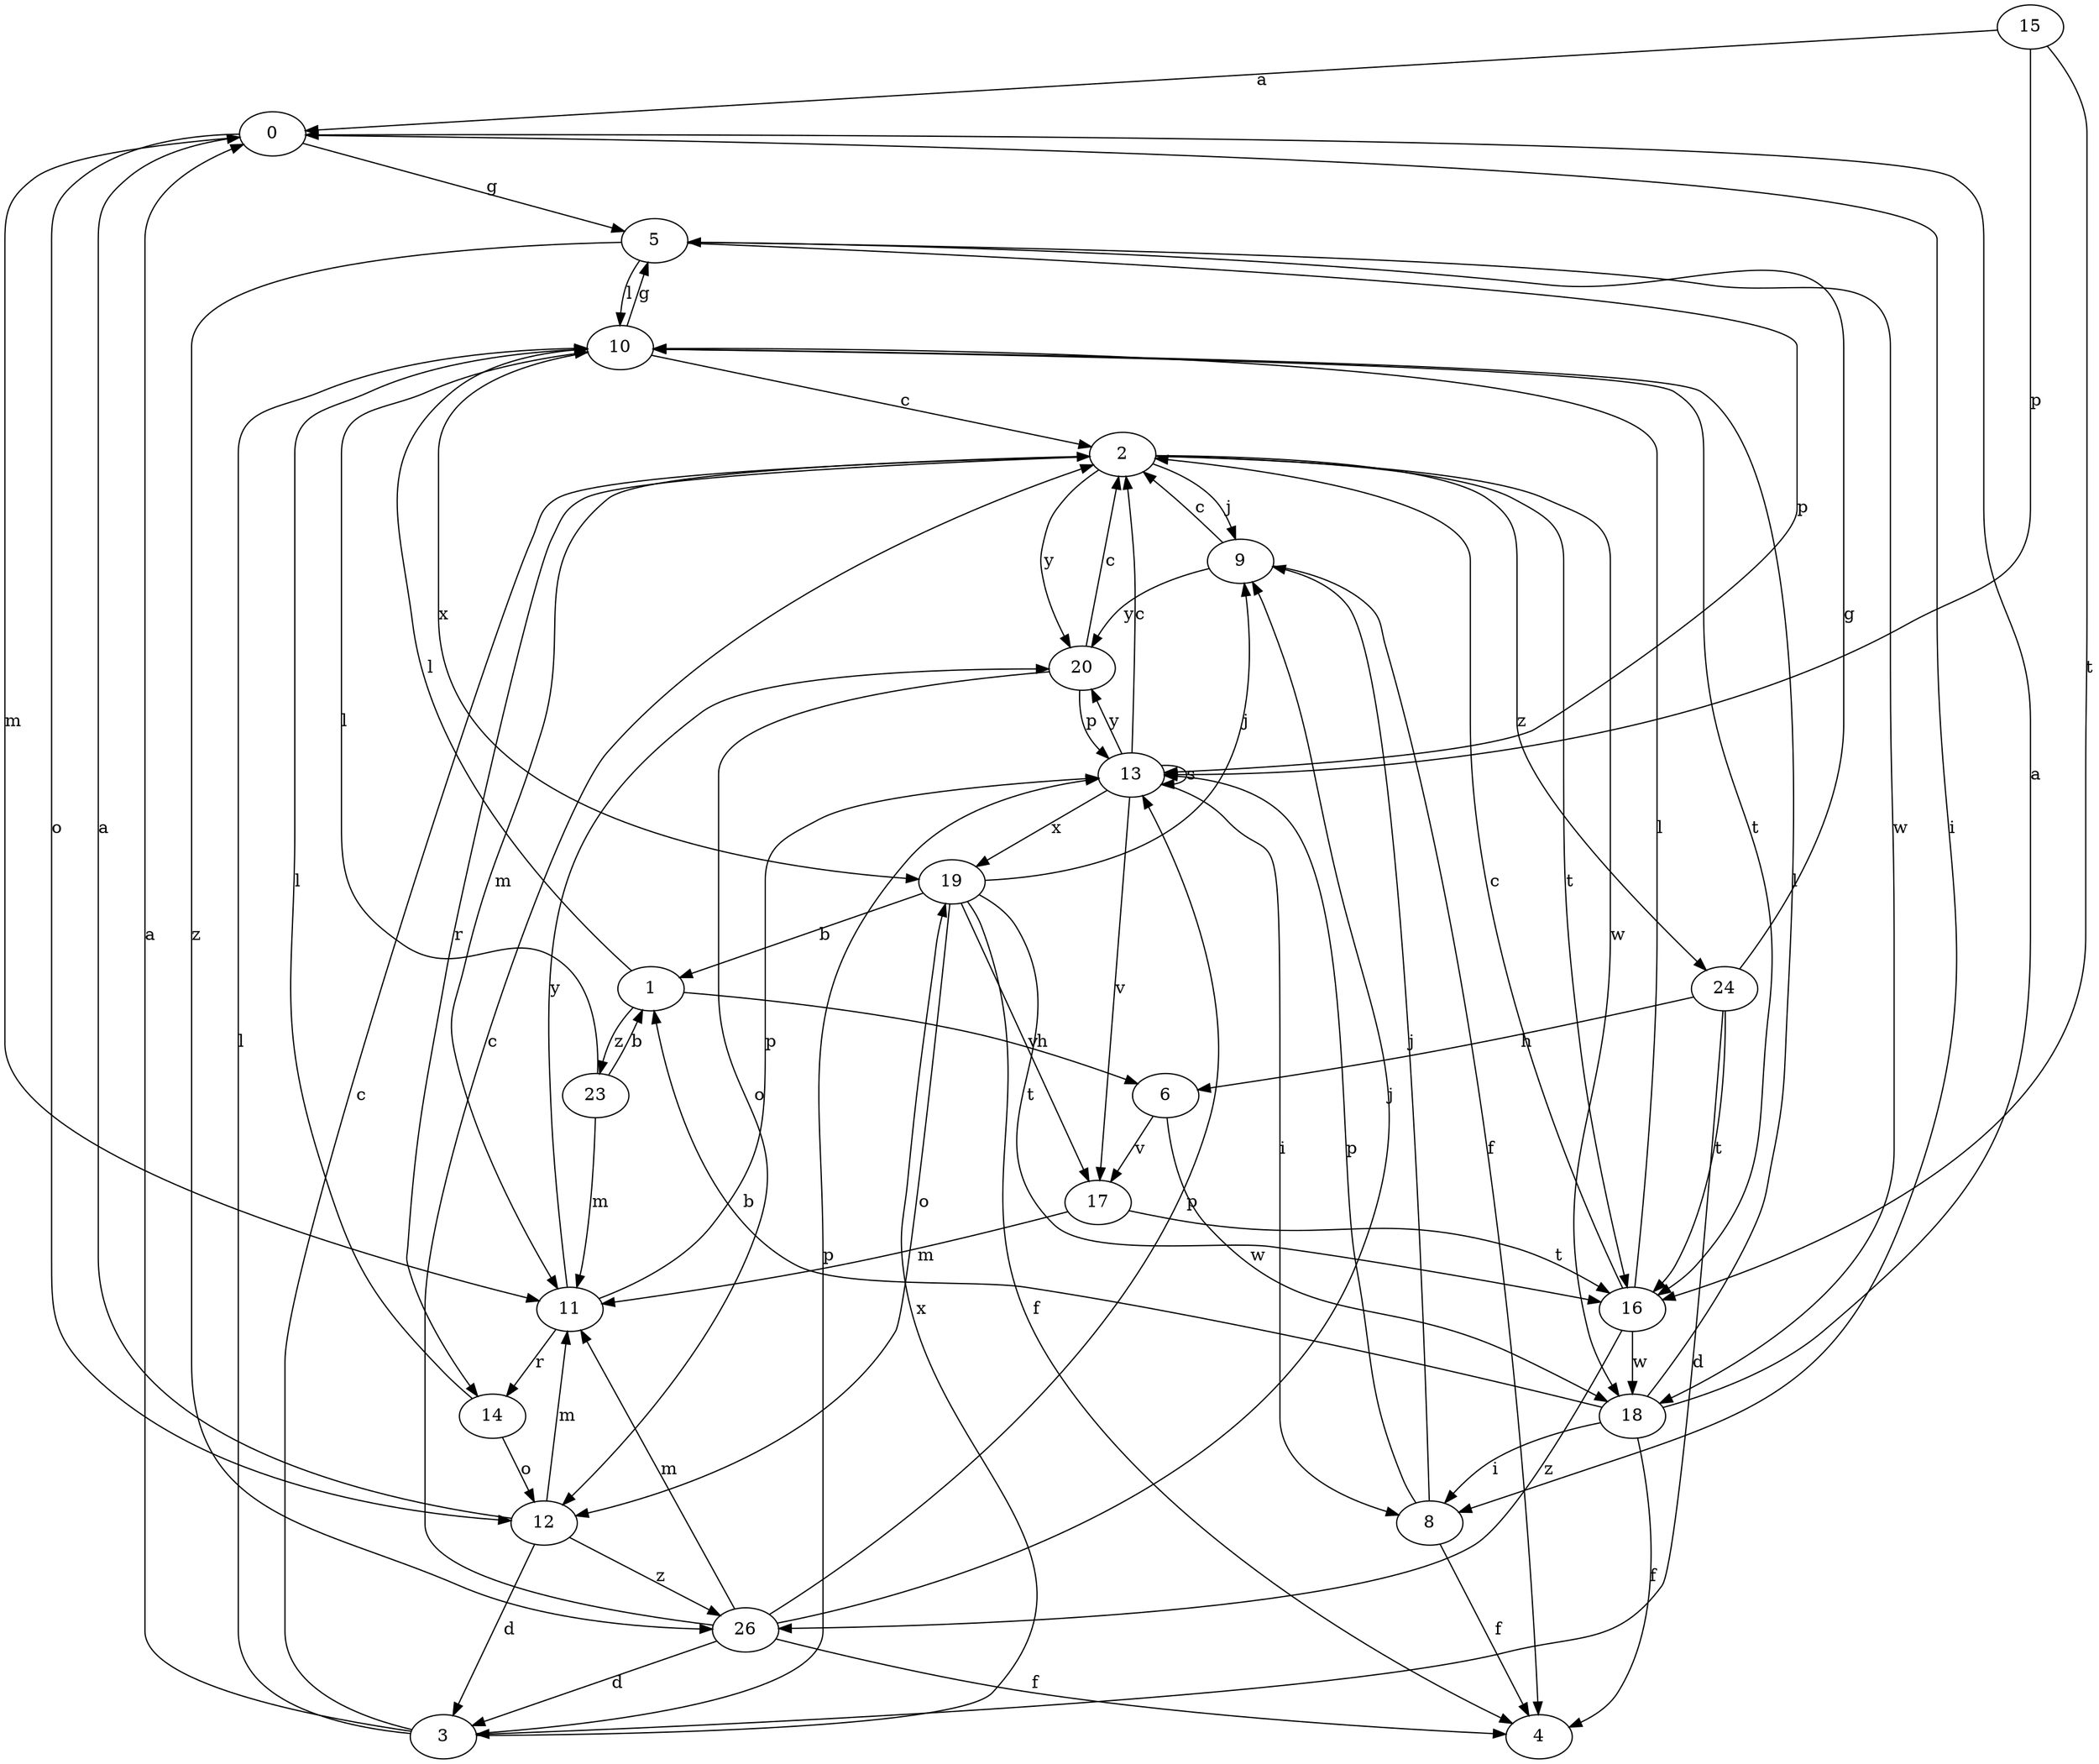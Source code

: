 digraph  {
0;
1;
2;
3;
4;
5;
6;
8;
9;
10;
11;
12;
13;
14;
15;
16;
17;
18;
19;
20;
23;
24;
26;
0 -> 5  [label=g];
0 -> 8  [label=i];
0 -> 11  [label=m];
0 -> 12  [label=o];
1 -> 6  [label=h];
1 -> 10  [label=l];
1 -> 23  [label=z];
2 -> 9  [label=j];
2 -> 11  [label=m];
2 -> 14  [label=r];
2 -> 16  [label=t];
2 -> 18  [label=w];
2 -> 20  [label=y];
2 -> 24  [label=z];
3 -> 0  [label=a];
3 -> 2  [label=c];
3 -> 10  [label=l];
3 -> 13  [label=p];
3 -> 19  [label=x];
5 -> 10  [label=l];
5 -> 13  [label=p];
5 -> 18  [label=w];
5 -> 26  [label=z];
6 -> 17  [label=v];
6 -> 18  [label=w];
8 -> 4  [label=f];
8 -> 9  [label=j];
8 -> 13  [label=p];
9 -> 2  [label=c];
9 -> 4  [label=f];
9 -> 20  [label=y];
10 -> 2  [label=c];
10 -> 5  [label=g];
10 -> 16  [label=t];
10 -> 19  [label=x];
11 -> 13  [label=p];
11 -> 14  [label=r];
11 -> 20  [label=y];
12 -> 0  [label=a];
12 -> 3  [label=d];
12 -> 11  [label=m];
12 -> 26  [label=z];
13 -> 2  [label=c];
13 -> 8  [label=i];
13 -> 17  [label=v];
13 -> 19  [label=x];
13 -> 20  [label=y];
13 -> 13  [label=s];
14 -> 10  [label=l];
14 -> 12  [label=o];
15 -> 0  [label=a];
15 -> 13  [label=p];
15 -> 16  [label=t];
16 -> 2  [label=c];
16 -> 10  [label=l];
16 -> 18  [label=w];
16 -> 26  [label=z];
17 -> 11  [label=m];
17 -> 16  [label=t];
18 -> 0  [label=a];
18 -> 1  [label=b];
18 -> 4  [label=f];
18 -> 8  [label=i];
18 -> 10  [label=l];
19 -> 1  [label=b];
19 -> 4  [label=f];
19 -> 9  [label=j];
19 -> 12  [label=o];
19 -> 16  [label=t];
19 -> 17  [label=v];
20 -> 2  [label=c];
20 -> 12  [label=o];
20 -> 13  [label=p];
23 -> 1  [label=b];
23 -> 10  [label=l];
23 -> 11  [label=m];
24 -> 3  [label=d];
24 -> 5  [label=g];
24 -> 6  [label=h];
24 -> 16  [label=t];
26 -> 2  [label=c];
26 -> 3  [label=d];
26 -> 4  [label=f];
26 -> 9  [label=j];
26 -> 11  [label=m];
26 -> 13  [label=p];
}
